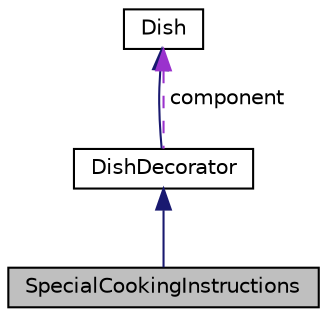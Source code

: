 digraph "SpecialCookingInstructions"
{
 // LATEX_PDF_SIZE
  edge [fontname="Helvetica",fontsize="10",labelfontname="Helvetica",labelfontsize="10"];
  node [fontname="Helvetica",fontsize="10",shape=record];
  Node1 [label="SpecialCookingInstructions",height=0.2,width=0.4,color="black", fillcolor="grey75", style="filled", fontcolor="black",tooltip="The SpecialCookingInstructions class represents a decorator for adding special cooking instructions t..."];
  Node2 -> Node1 [dir="back",color="midnightblue",fontsize="10",style="solid"];
  Node2 [label="DishDecorator",height=0.2,width=0.4,color="black", fillcolor="white", style="filled",URL="$classDishDecorator.html",tooltip="The DishDecorator class is a base class for decorating Dish objects."];
  Node3 -> Node2 [dir="back",color="midnightblue",fontsize="10",style="solid"];
  Node3 [label="Dish",height=0.2,width=0.4,color="black", fillcolor="white", style="filled",URL="$classDish.html",tooltip="The Dish class represents a dish with a name, cost, and ingredients."];
  Node3 -> Node2 [dir="back",color="darkorchid3",fontsize="10",style="dashed",label=" component" ];
}
